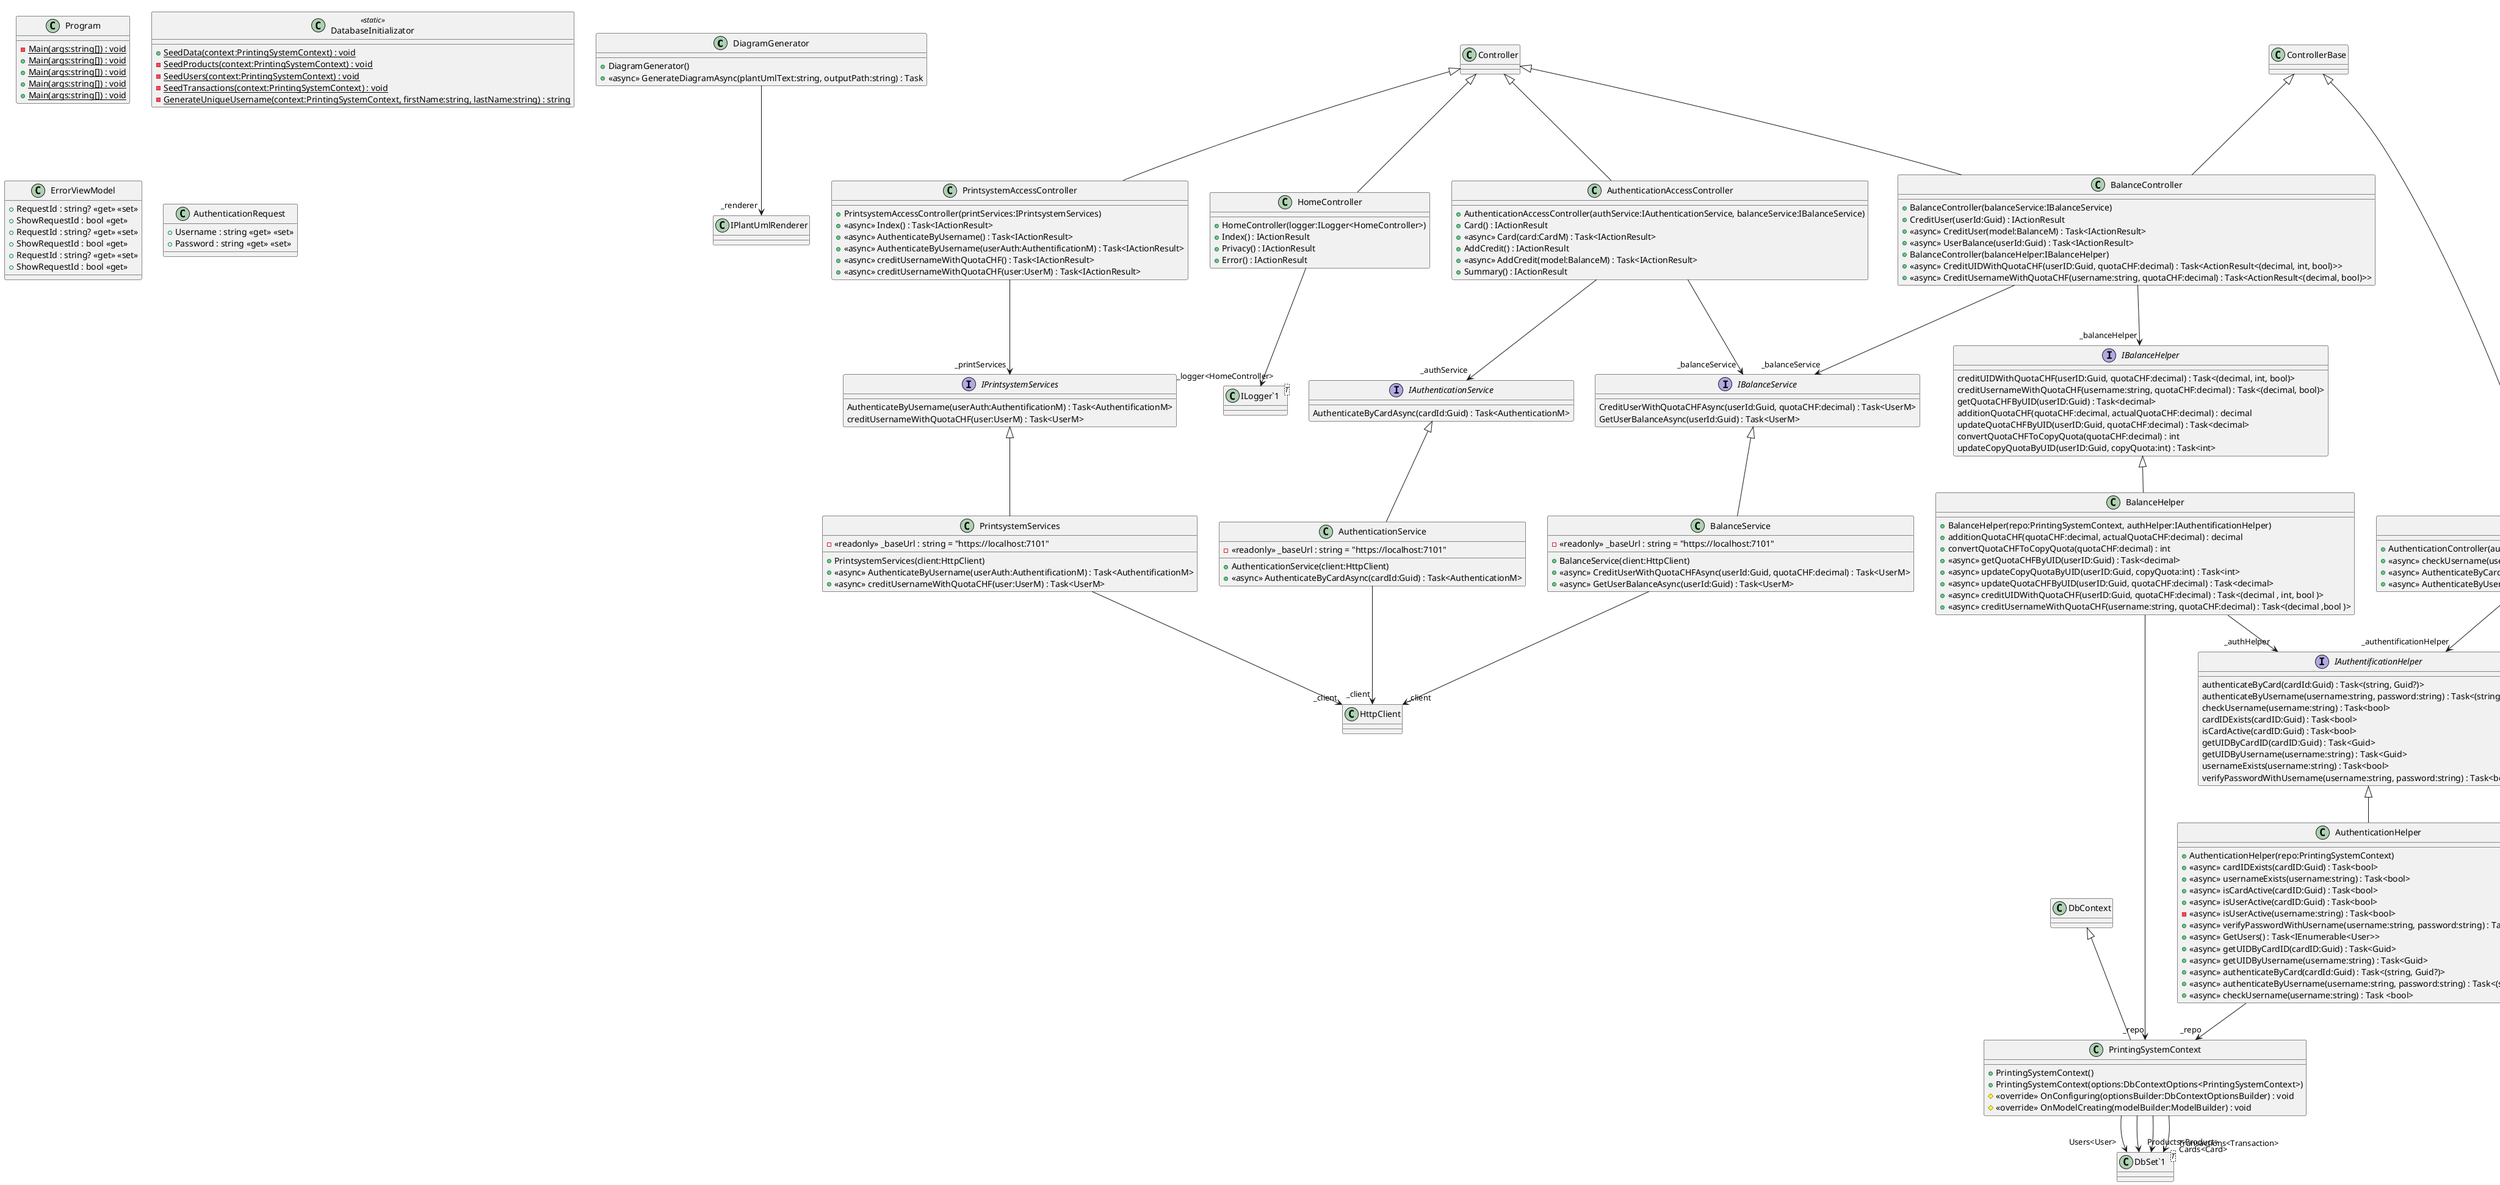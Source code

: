 @startuml
class DiagramGenerator {
    + DiagramGenerator()
    + <<async>> GenerateDiagramAsync(plantUmlText:string, outputPath:string) : Task
}
DiagramGenerator --> "_renderer" IPlantUmlRenderer
class Program {
    {static} - Main(args:string[]) : void
}
class DatabaseInitializator <<static>> {
    + {static} SeedData(context:PrintingSystemContext) : void
    - {static} SeedProducts(context:PrintingSystemContext) : void
    - {static} SeedUsers(context:PrintingSystemContext) : void
    - {static} SeedTransactions(context:PrintingSystemContext) : void
    - {static} GenerateUniqueUsername(context:PrintingSystemContext, firstName:string, lastName:string) : string
}
class PrintingSystemContext {
    + PrintingSystemContext()
    + PrintingSystemContext(options:DbContextOptions<PrintingSystemContext>)
    # <<override>> OnConfiguring(optionsBuilder:DbContextOptionsBuilder) : void
    # <<override>> OnModelCreating(modelBuilder:ModelBuilder) : void
}
class "DbSet`1"<T> {
}
DbContext <|-- PrintingSystemContext
PrintingSystemContext --> "Users<User>" "DbSet`1"
PrintingSystemContext --> "Products<Product>" "DbSet`1"
PrintingSystemContext --> "Cards<Card>" "DbSet`1"
PrintingSystemContext --> "Transactions<Transaction>" "DbSet`1"
class Program {
    + {static} Main(args:string[]) : void
}
class Program {
    + {static} Main(args:string[]) : void
}
class Program {
    + {static} Main(args:string[]) : void
}
class Program {
    + {static} Main(args:string[]) : void
}
class Card {
    - Card()
    + Card(userid:Guid)
    + IsActive : bool <<get>> <<set>>
}
Card --> "CardID" Guid
Card --> "UserID" Guid
Card --> "User" User
Card --> "CreationDate" DateTime
Card --> "ExpirationDate" DateTime
class Product {
    + Product()
    + Product(name:string, description:string, pricePerUnit:decimal, printQuotaCost:int, color:bool, paperSize:string, paperType:string)
    + Name : string <<get>> <<set>>
    + Description : string <<get>> <<set>>
    + PricePerUnit : decimal <<get>> <<set>>
    + PrintQuotaCost : decimal <<get>> <<set>>
    + Color : bool <<get>> <<set>>
    + PaperSize : string <<get>> <<set>>
    + PaperType : string <<get>> <<set>>
}
Product --> "ProductID" Guid
class Transaction {
    - Transaction()
    + Transaction(userId:Guid, pageCount:int, product:Product)
    + PageCount : int <<get>> <<set>>
    + TotalCopyQuotaInTransaction : int <<get>> <<set>>
    + TotalCHFInTransaction : decimal <<get>> <<set>>
    + TotalQuotaCHFInTransaction : decimal <<get>> <<set>>
    + ApplyToUserBalance() : void
}
Transaction --> "TransactionID" Guid
Transaction --> "Date" DateTime
Transaction --> "UserID" Guid
Transaction --> "User" User
Transaction --> "ProductID" Guid
Transaction --> "Product" Product
class User {
    # User()
    + User(firstName:string, lastName:string, password:string, username:string, group:string)
    + Username : string <<get>> <<set>>
    + FirstName : string <<get>> <<set>>
    + LastName : string <<get>> <<set>>
    + Password : string <<get>> <<set>>
    + Group : string <<get>> <<set>>
    + IsActive : bool <<get>> <<set>>
    + CopyQuota : int <<get>> <<set>>
    + CHF : decimal <<get>> <<set>>
    + QuotaCHF : decimal <<get>> <<set>>
}
class "ICollection`1"<T> {
}
User --> "UserID" Guid
User --> "CreationDate" DateTime
User --> "Card" Card
User --> "Transactions<Transaction>" "ICollection`1"
class PrintsystemAccessController {
    + PrintsystemAccessController(printServices:IPrintsystemServices)
    + <<async>> Index() : Task<IActionResult>
    + <<async>> AuthenticateByUsername() : Task<IActionResult>
    + <<async>> AuthenticateByUsername(userAuth:AuthentificationM) : Task<IActionResult>
    + <<async>> creditUsernameWithQuotaCHF() : Task<IActionResult>
    + <<async>> creditUsernameWithQuotaCHF(user:UserM) : Task<IActionResult>
}
Controller <|-- PrintsystemAccessController
PrintsystemAccessController --> "_printServices" IPrintsystemServices
class AuthentificationM {
    + Username : string <<get>> <<set>>
    + Password : string <<get>> <<set>>
}
AuthentificationM --> "UID" Guid
class CardM {
}
CardM --> "CardId" Guid
CardM --> "UserId" Guid
class ErrorViewModel {
    + RequestId : string? <<get>> <<set>>
    + ShowRequestId : bool <<get>>
}
class UserM {
    + Username : string <<get>> <<set>>
    + Group : string <<get>> <<set>>
    + CopyQuota : int <<get>> <<set>>
    + QuotaCHF : decimal <<get>> <<set>>
}
UserM --> "UserID" Guid
interface IPrintsystemServices {
    AuthenticateByUsername(userAuth:AuthentificationM) : Task<AuthentificationM>
    creditUsernameWithQuotaCHF(user:UserM) : Task<UserM>
}
class PrintsystemServices {
    - <<readonly>> _baseUrl : string = "https://localhost:7101"
    + PrintsystemServices(client:HttpClient)
    + <<async>> AuthenticateByUsername(userAuth:AuthentificationM) : Task<AuthentificationM>
    + <<async>> creditUsernameWithQuotaCHF(user:UserM) : Task<UserM>
}
IPrintsystemServices <|-- PrintsystemServices
PrintsystemServices --> "_client" HttpClient
class HomeController {
    + HomeController(logger:ILogger<HomeController>)
    + Index() : IActionResult
    + Privacy() : IActionResult
    + Error() : IActionResult
}
class "ILogger`1"<T> {
}
Controller <|-- HomeController
HomeController --> "_logger<HomeController>" "ILogger`1"
class ErrorViewModel {
    + RequestId : string? <<get>> <<set>>
    + ShowRequestId : bool <<get>>
}
class AuthenticationAccessController {
    + AuthenticationAccessController(authService:IAuthenticationService, balanceService:IBalanceService)
    + Card() : IActionResult
    + <<async>> Card(card:CardM) : Task<IActionResult>
    + AddCredit() : IActionResult
    + <<async>> AddCredit(model:BalanceM) : Task<IActionResult>
    + Summary() : IActionResult
}
Controller <|-- AuthenticationAccessController
AuthenticationAccessController --> "_authService" IAuthenticationService
AuthenticationAccessController --> "_balanceService" IBalanceService
class BalanceController {
    + BalanceController(balanceService:IBalanceService)
    + CreditUser(userId:Guid) : IActionResult
    + <<async>> CreditUser(model:BalanceM) : Task<IActionResult>
    + <<async>> UserBalance(userId:Guid) : Task<IActionResult>
}
Controller <|-- BalanceController
BalanceController --> "_balanceService" IBalanceService
class AuthenticationM {
    + Message : string <<get>> <<set>>
    + IsSuccessful : bool <<get>>
}
AuthenticationM --> "UID" Guid
class BalanceM {
    + Amount : decimal <<get>> <<set>>
}
BalanceM --> "UserId" Guid
class CardM {
}
CardM --> "CardId" Guid
CardM --> "UserId" Guid
class ErrorViewModel {
    + RequestId : string? <<get>> <<set>>
    + ShowRequestId : bool <<get>>
}
class UserM {
    + Username : string? <<get>> <<set>>
    + FirstName : string? <<get>> <<set>>
    + LastName : string? <<get>> <<set>>
    + QuotaCHF : decimal <<get>> <<set>>
    + CopyQuota : int <<get>> <<set>>
}
UserM --> "UID" Guid
class AuthenticationService {
    - <<readonly>> _baseUrl : string = "https://localhost:7101"
    + AuthenticationService(client:HttpClient)
    + <<async>> AuthenticateByCardAsync(cardId:Guid) : Task<AuthenticationM>
}
IAuthenticationService <|-- AuthenticationService
AuthenticationService --> "_client" HttpClient
class BalanceService {
    - <<readonly>> _baseUrl : string = "https://localhost:7101"
    + BalanceService(client:HttpClient)
    + <<async>> CreditUserWithQuotaCHFAsync(userId:Guid, quotaCHF:decimal) : Task<UserM>
    + <<async>> GetUserBalanceAsync(userId:Guid) : Task<UserM>
}
IBalanceService <|-- BalanceService
BalanceService --> "_client" HttpClient
interface IAuthenticationService {
    AuthenticateByCardAsync(cardId:Guid) : Task<AuthenticationM>
}
interface IBalanceService {
    CreditUserWithQuotaCHFAsync(userId:Guid, quotaCHF:decimal) : Task<UserM>
    GetUserBalanceAsync(userId:Guid) : Task<UserM>
}
class AuthenticationHelper {
    + AuthenticationHelper(repo:PrintingSystemContext)
    + <<async>> cardIDExists(cardID:Guid) : Task<bool>
    + <<async>> usernameExists(username:string) : Task<bool>
    + <<async>> isCardActive(cardID:Guid) : Task<bool>
    + <<async>> isUserActive(cardID:Guid) : Task<bool>
    - <<async>> isUserActive(username:string) : Task<bool>
    + <<async>> verifyPasswordWithUsername(username:string, password:string) : Task<bool>
    + <<async>> GetUsers() : Task<IEnumerable<User>>
    + <<async>> getUIDByCardID(cardID:Guid) : Task<Guid>
    + <<async>> getUIDByUsername(username:string) : Task<Guid>
    + <<async>> authenticateByCard(cardId:Guid) : Task<(string, Guid?)>
    + <<async>> authenticateByUsername(username:string, password:string) : Task<(string, Guid?)>
    + <<async>> checkUsername(username:string) : Task <bool>
}
IAuthentificationHelper <|-- AuthenticationHelper
AuthenticationHelper --> "_repo" PrintingSystemContext
class BalanceHelper {
    + BalanceHelper(repo:PrintingSystemContext, authHelper:IAuthentificationHelper)
    + additionQuotaCHF(quotaCHF:decimal, actualQuotaCHF:decimal) : decimal
    + convertQuotaCHFToCopyQuota(quotaCHF:decimal) : int
    + <<async>> getQuotaCHFByUID(userID:Guid) : Task<decimal>
    + <<async>> updateCopyQuotaByUID(userID:Guid, copyQuota:int) : Task<int>
    + <<async>> updateQuotaCHFByUID(userID:Guid, quotaCHF:decimal) : Task<decimal>
    + <<async>> creditUIDWithQuotaCHF(userID:Guid, quotaCHF:decimal) : Task<(decimal , int, bool )>
    + <<async>> creditUsernameWithQuotaCHF(username:string, quotaCHF:decimal) : Task<(decimal ,bool )>
}
IBalanceHelper <|-- BalanceHelper
BalanceHelper --> "_repo" PrintingSystemContext
BalanceHelper --> "_authHelper" IAuthentificationHelper
interface IAuthentificationHelper {
    authenticateByCard(cardId:Guid) : Task<(string, Guid?)>
    authenticateByUsername(username:string, password:string) : Task<(string, Guid?)>
    checkUsername(username:string) : Task<bool>
    cardIDExists(cardID:Guid) : Task<bool>
    isCardActive(cardID:Guid) : Task<bool>
    getUIDByCardID(cardID:Guid) : Task<Guid>
    getUIDByUsername(username:string) : Task<Guid>
    usernameExists(username:string) : Task<bool>
    verifyPasswordWithUsername(username:string, password:string) : Task<bool>
}
interface IBalanceHelper {
    creditUIDWithQuotaCHF(userID:Guid, quotaCHF:decimal) : Task<(decimal, int, bool)>
    creditUsernameWithQuotaCHF(username:string, quotaCHF:decimal) : Task<(decimal, bool)>
    getQuotaCHFByUID(userID:Guid) : Task<decimal>
    additionQuotaCHF(quotaCHF:decimal, actualQuotaCHF:decimal) : decimal
    updateQuotaCHFByUID(userID:Guid, quotaCHF:decimal) : Task<decimal>
    convertQuotaCHFToCopyQuota(quotaCHF:decimal) : int
    updateCopyQuotaByUID(userID:Guid, copyQuota:int) : Task<int>
}
class AuthenticationController {
    + AuthenticationController(authentificationHelper:IAuthentificationHelper)
    + <<async>> checkUsername(username:string) : Task<ActionResult<Guid>>
    + <<async>> AuthenticateByCard(cardId:Guid) : Task<ActionResult>
    + <<async>> AuthenticateByUsername(request:AuthenticationRequest) : Task<ActionResult>
}
class AuthenticationRequest {
    + Username : string <<get>> <<set>>
    + Password : string <<get>> <<set>>
}
ControllerBase <|-- AuthenticationController
AuthenticationController --> "_authentificationHelper" IAuthentificationHelper
class BalanceController {
    + BalanceController(balanceHelper:IBalanceHelper)
    + <<async>> CreditUIDWithQuotaCHF(userID:Guid, quotaCHF:decimal) : Task<ActionResult<(decimal, int, bool)>>
    + <<async>> CreditUsernameWithQuotaCHF(username:string, quotaCHF:decimal) : Task<ActionResult<(decimal, bool)>>
}
ControllerBase <|-- BalanceController
BalanceController --> "_balanceHelper" IBalanceHelper
@enduml
